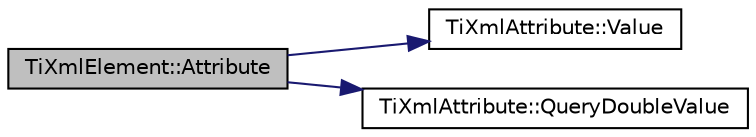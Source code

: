digraph G
{
  edge [fontname="Helvetica",fontsize="10",labelfontname="Helvetica",labelfontsize="10"];
  node [fontname="Helvetica",fontsize="10",shape=record];
  rankdir="LR";
  Node1 [label="TiXmlElement::Attribute",height=0.2,width=0.4,color="black", fillcolor="grey75", style="filled" fontcolor="black"];
  Node1 -> Node2 [color="midnightblue",fontsize="10",style="solid",fontname="Helvetica"];
  Node2 [label="TiXmlAttribute::Value",height=0.2,width=0.4,color="black", fillcolor="white", style="filled",URL="$class_ti_xml_attribute.html#a0f874490eac8ca00ee0070765d0e97e3"];
  Node1 -> Node3 [color="midnightblue",fontsize="10",style="solid",fontname="Helvetica"];
  Node3 [label="TiXmlAttribute::QueryDoubleValue",height=0.2,width=0.4,color="black", fillcolor="white", style="filled",URL="$class_ti_xml_attribute.html#ac87b2a8489906a5d7aa2875f20be3513",tooltip="QueryDoubleValue examines the value string. See QueryIntValue()."];
}
